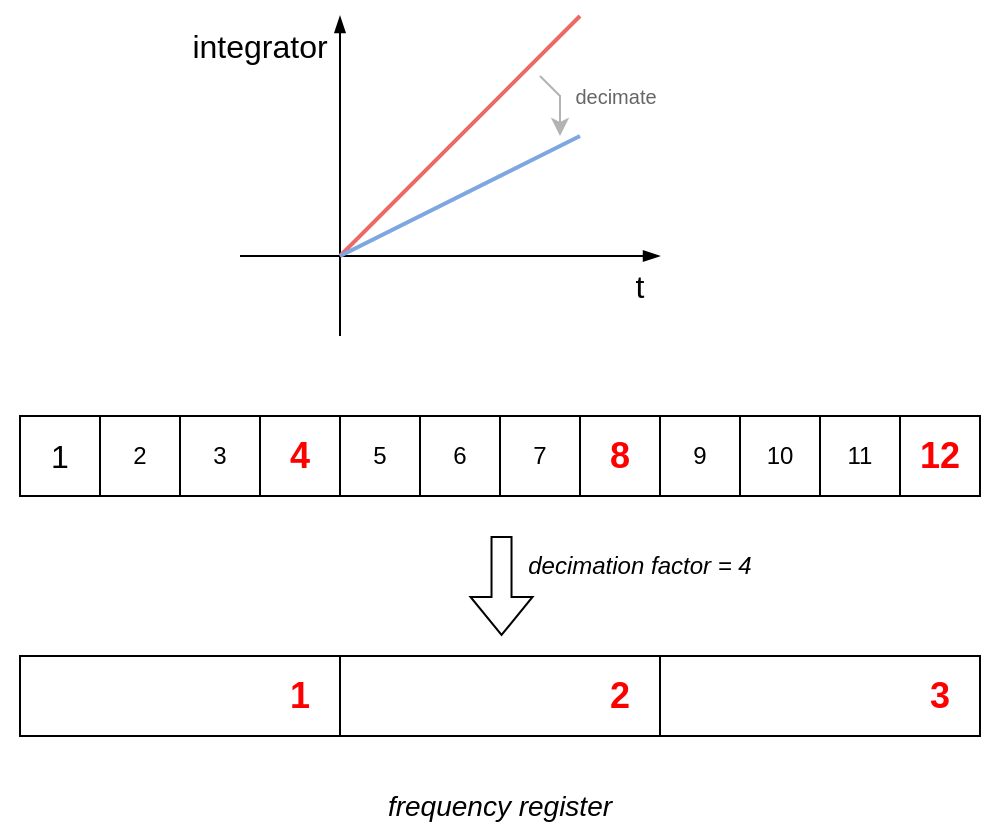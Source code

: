<mxfile version="24.7.6">
  <diagram name="Page-1" id="jINj3cYbaNbGUEZ_ieZX">
    <mxGraphModel dx="739" dy="516" grid="1" gridSize="10" guides="1" tooltips="1" connect="1" arrows="1" fold="1" page="1" pageScale="1" pageWidth="850" pageHeight="1100" math="0" shadow="0">
      <root>
        <mxCell id="0" />
        <mxCell id="1" parent="0" />
        <mxCell id="7I3ds_AqUWlC7D7gJSrE-6" value="" style="group" vertex="1" connectable="0" parent="1">
          <mxGeometry x="240" y="240" width="170" height="40" as="geometry" />
        </mxCell>
        <mxCell id="7I3ds_AqUWlC7D7gJSrE-1" value="" style="rounded=0;whiteSpace=wrap;html=1;" vertex="1" parent="7I3ds_AqUWlC7D7gJSrE-6">
          <mxGeometry width="40" height="40" as="geometry" />
        </mxCell>
        <mxCell id="7I3ds_AqUWlC7D7gJSrE-3" value="" style="rounded=0;whiteSpace=wrap;html=1;" vertex="1" parent="7I3ds_AqUWlC7D7gJSrE-6">
          <mxGeometry x="40" width="40" height="40" as="geometry" />
        </mxCell>
        <mxCell id="7I3ds_AqUWlC7D7gJSrE-4" value="" style="rounded=0;whiteSpace=wrap;html=1;" vertex="1" parent="7I3ds_AqUWlC7D7gJSrE-6">
          <mxGeometry x="80" width="40" height="40" as="geometry" />
        </mxCell>
        <mxCell id="7I3ds_AqUWlC7D7gJSrE-5" value="" style="rounded=0;whiteSpace=wrap;html=1;" vertex="1" parent="7I3ds_AqUWlC7D7gJSrE-6">
          <mxGeometry x="120" width="40" height="40" as="geometry" />
        </mxCell>
        <mxCell id="7I3ds_AqUWlC7D7gJSrE-17" value="&lt;font style=&quot;font-size: 16px;&quot;&gt;1&lt;/font&gt;" style="text;html=1;align=center;verticalAlign=middle;whiteSpace=wrap;rounded=0;" vertex="1" parent="7I3ds_AqUWlC7D7gJSrE-6">
          <mxGeometry x="-10" y="5" width="60" height="30" as="geometry" />
        </mxCell>
        <mxCell id="7I3ds_AqUWlC7D7gJSrE-18" value="2" style="text;html=1;align=center;verticalAlign=middle;whiteSpace=wrap;rounded=0;" vertex="1" parent="7I3ds_AqUWlC7D7gJSrE-6">
          <mxGeometry x="30" y="5" width="60" height="30" as="geometry" />
        </mxCell>
        <mxCell id="7I3ds_AqUWlC7D7gJSrE-19" value="3" style="text;html=1;align=center;verticalAlign=middle;whiteSpace=wrap;rounded=0;" vertex="1" parent="7I3ds_AqUWlC7D7gJSrE-6">
          <mxGeometry x="70" y="5" width="60" height="30" as="geometry" />
        </mxCell>
        <mxCell id="7I3ds_AqUWlC7D7gJSrE-20" value="&lt;font size=&quot;1&quot; color=&quot;#ff0000&quot;&gt;&lt;b&gt;&lt;font style=&quot;font-size: 18px;&quot;&gt;4&lt;/font&gt;&lt;/b&gt;&lt;/font&gt;" style="text;html=1;align=center;verticalAlign=middle;whiteSpace=wrap;rounded=0;" vertex="1" parent="7I3ds_AqUWlC7D7gJSrE-6">
          <mxGeometry x="110" y="5" width="60" height="30" as="geometry" />
        </mxCell>
        <mxCell id="7I3ds_AqUWlC7D7gJSrE-7" value="" style="group" vertex="1" connectable="0" parent="1">
          <mxGeometry x="400" y="240" width="170" height="40" as="geometry" />
        </mxCell>
        <mxCell id="7I3ds_AqUWlC7D7gJSrE-8" value="" style="rounded=0;whiteSpace=wrap;html=1;" vertex="1" parent="7I3ds_AqUWlC7D7gJSrE-7">
          <mxGeometry width="40" height="40" as="geometry" />
        </mxCell>
        <mxCell id="7I3ds_AqUWlC7D7gJSrE-9" value="" style="rounded=0;whiteSpace=wrap;html=1;" vertex="1" parent="7I3ds_AqUWlC7D7gJSrE-7">
          <mxGeometry x="40" width="40" height="40" as="geometry" />
        </mxCell>
        <mxCell id="7I3ds_AqUWlC7D7gJSrE-10" value="" style="rounded=0;whiteSpace=wrap;html=1;" vertex="1" parent="7I3ds_AqUWlC7D7gJSrE-7">
          <mxGeometry x="80" width="40" height="40" as="geometry" />
        </mxCell>
        <mxCell id="7I3ds_AqUWlC7D7gJSrE-11" value="" style="rounded=0;whiteSpace=wrap;html=1;" vertex="1" parent="7I3ds_AqUWlC7D7gJSrE-7">
          <mxGeometry x="120" width="40" height="40" as="geometry" />
        </mxCell>
        <mxCell id="7I3ds_AqUWlC7D7gJSrE-21" value="5" style="text;html=1;align=center;verticalAlign=middle;whiteSpace=wrap;rounded=0;" vertex="1" parent="7I3ds_AqUWlC7D7gJSrE-7">
          <mxGeometry x="-10" y="5" width="60" height="30" as="geometry" />
        </mxCell>
        <mxCell id="7I3ds_AqUWlC7D7gJSrE-22" value="6" style="text;html=1;align=center;verticalAlign=middle;whiteSpace=wrap;rounded=0;" vertex="1" parent="7I3ds_AqUWlC7D7gJSrE-7">
          <mxGeometry x="30" y="5" width="60" height="30" as="geometry" />
        </mxCell>
        <mxCell id="7I3ds_AqUWlC7D7gJSrE-23" value="7" style="text;html=1;align=center;verticalAlign=middle;whiteSpace=wrap;rounded=0;" vertex="1" parent="7I3ds_AqUWlC7D7gJSrE-7">
          <mxGeometry x="70" y="5" width="60" height="30" as="geometry" />
        </mxCell>
        <mxCell id="7I3ds_AqUWlC7D7gJSrE-24" value="&lt;font color=&quot;#ff0000&quot;&gt;&lt;b&gt;&lt;font style=&quot;font-size: 18px;&quot;&gt;8&lt;/font&gt;&lt;/b&gt;&lt;/font&gt;" style="text;html=1;align=center;verticalAlign=middle;whiteSpace=wrap;rounded=0;" vertex="1" parent="7I3ds_AqUWlC7D7gJSrE-7">
          <mxGeometry x="110" y="5" width="60" height="30" as="geometry" />
        </mxCell>
        <mxCell id="7I3ds_AqUWlC7D7gJSrE-12" value="" style="group" vertex="1" connectable="0" parent="1">
          <mxGeometry x="560" y="240" width="170" height="40" as="geometry" />
        </mxCell>
        <mxCell id="7I3ds_AqUWlC7D7gJSrE-13" value="" style="rounded=0;whiteSpace=wrap;html=1;" vertex="1" parent="7I3ds_AqUWlC7D7gJSrE-12">
          <mxGeometry width="40" height="40" as="geometry" />
        </mxCell>
        <mxCell id="7I3ds_AqUWlC7D7gJSrE-14" value="" style="rounded=0;whiteSpace=wrap;html=1;" vertex="1" parent="7I3ds_AqUWlC7D7gJSrE-12">
          <mxGeometry x="40" width="40" height="40" as="geometry" />
        </mxCell>
        <mxCell id="7I3ds_AqUWlC7D7gJSrE-15" value="" style="rounded=0;whiteSpace=wrap;html=1;" vertex="1" parent="7I3ds_AqUWlC7D7gJSrE-12">
          <mxGeometry x="80" width="40" height="40" as="geometry" />
        </mxCell>
        <mxCell id="7I3ds_AqUWlC7D7gJSrE-16" value="" style="rounded=0;whiteSpace=wrap;html=1;" vertex="1" parent="7I3ds_AqUWlC7D7gJSrE-12">
          <mxGeometry x="120" width="40" height="40" as="geometry" />
        </mxCell>
        <mxCell id="7I3ds_AqUWlC7D7gJSrE-25" value="9" style="text;html=1;align=center;verticalAlign=middle;whiteSpace=wrap;rounded=0;" vertex="1" parent="7I3ds_AqUWlC7D7gJSrE-12">
          <mxGeometry x="-10" y="5" width="60" height="30" as="geometry" />
        </mxCell>
        <mxCell id="7I3ds_AqUWlC7D7gJSrE-26" value="10" style="text;html=1;align=center;verticalAlign=middle;whiteSpace=wrap;rounded=0;" vertex="1" parent="7I3ds_AqUWlC7D7gJSrE-12">
          <mxGeometry x="30" y="5" width="60" height="30" as="geometry" />
        </mxCell>
        <mxCell id="7I3ds_AqUWlC7D7gJSrE-27" value="11" style="text;html=1;align=center;verticalAlign=middle;whiteSpace=wrap;rounded=0;" vertex="1" parent="7I3ds_AqUWlC7D7gJSrE-12">
          <mxGeometry x="70" y="5" width="60" height="30" as="geometry" />
        </mxCell>
        <mxCell id="7I3ds_AqUWlC7D7gJSrE-28" value="&lt;font style=&quot;font-size: 18px;&quot; color=&quot;#ff0000&quot;&gt;&lt;b&gt;12&lt;/b&gt;&lt;/font&gt;" style="text;html=1;align=center;verticalAlign=middle;whiteSpace=wrap;rounded=0;" vertex="1" parent="7I3ds_AqUWlC7D7gJSrE-12">
          <mxGeometry x="110" y="5" width="60" height="30" as="geometry" />
        </mxCell>
        <mxCell id="7I3ds_AqUWlC7D7gJSrE-29" value="" style="rounded=0;whiteSpace=wrap;html=1;" vertex="1" parent="1">
          <mxGeometry x="240" y="360" width="160" height="40" as="geometry" />
        </mxCell>
        <mxCell id="7I3ds_AqUWlC7D7gJSrE-30" value="" style="rounded=0;whiteSpace=wrap;html=1;" vertex="1" parent="1">
          <mxGeometry x="400" y="360" width="160" height="40" as="geometry" />
        </mxCell>
        <mxCell id="7I3ds_AqUWlC7D7gJSrE-31" value="" style="rounded=0;whiteSpace=wrap;html=1;" vertex="1" parent="1">
          <mxGeometry x="560" y="360" width="160" height="40" as="geometry" />
        </mxCell>
        <mxCell id="7I3ds_AqUWlC7D7gJSrE-32" value="&lt;font size=&quot;1&quot; color=&quot;#ff0000&quot;&gt;&lt;b style=&quot;font-size: 18px;&quot;&gt;1&lt;/b&gt;&lt;/font&gt;" style="text;html=1;align=center;verticalAlign=middle;whiteSpace=wrap;rounded=0;" vertex="1" parent="1">
          <mxGeometry x="350" y="365" width="60" height="30" as="geometry" />
        </mxCell>
        <mxCell id="7I3ds_AqUWlC7D7gJSrE-33" value="&lt;font style=&quot;font-size: 18px;&quot; color=&quot;#ff0000&quot;&gt;&lt;b&gt;2&lt;/b&gt;&lt;/font&gt;" style="text;html=1;align=center;verticalAlign=middle;whiteSpace=wrap;rounded=0;" vertex="1" parent="1">
          <mxGeometry x="510" y="365" width="60" height="30" as="geometry" />
        </mxCell>
        <mxCell id="7I3ds_AqUWlC7D7gJSrE-34" value="&lt;font size=&quot;1&quot; color=&quot;#ff0000&quot;&gt;&lt;b style=&quot;font-size: 18px;&quot;&gt;3&lt;/b&gt;&lt;/font&gt;" style="text;html=1;align=center;verticalAlign=middle;whiteSpace=wrap;rounded=0;" vertex="1" parent="1">
          <mxGeometry x="670" y="365" width="60" height="30" as="geometry" />
        </mxCell>
        <mxCell id="7I3ds_AqUWlC7D7gJSrE-35" value="" style="shape=flexArrow;endArrow=classic;html=1;rounded=0;" edge="1" parent="1">
          <mxGeometry width="50" height="50" relative="1" as="geometry">
            <mxPoint x="480.76" y="300" as="sourcePoint" />
            <mxPoint x="480.76" y="350" as="targetPoint" />
          </mxGeometry>
        </mxCell>
        <mxCell id="7I3ds_AqUWlC7D7gJSrE-36" value="&lt;i&gt;decimation factor = 4&lt;/i&gt;" style="text;html=1;align=center;verticalAlign=middle;whiteSpace=wrap;rounded=0;" vertex="1" parent="1">
          <mxGeometry x="490" y="300" width="120" height="30" as="geometry" />
        </mxCell>
        <mxCell id="7I3ds_AqUWlC7D7gJSrE-38" value="&lt;font style=&quot;font-size: 14px;&quot;&gt;&lt;i&gt;frequency register&lt;br&gt;&lt;/i&gt;&lt;/font&gt;" style="text;html=1;align=center;verticalAlign=middle;whiteSpace=wrap;rounded=0;" vertex="1" parent="1">
          <mxGeometry x="420" y="420" width="120" height="30" as="geometry" />
        </mxCell>
        <mxCell id="7I3ds_AqUWlC7D7gJSrE-39" value="" style="endArrow=blockThin;html=1;rounded=0;endFill=1;" edge="1" parent="1">
          <mxGeometry width="50" height="50" relative="1" as="geometry">
            <mxPoint x="350" y="160" as="sourcePoint" />
            <mxPoint x="560" y="160" as="targetPoint" />
          </mxGeometry>
        </mxCell>
        <mxCell id="7I3ds_AqUWlC7D7gJSrE-40" value="" style="endArrow=blockThin;html=1;rounded=0;endFill=1;" edge="1" parent="1">
          <mxGeometry width="50" height="50" relative="1" as="geometry">
            <mxPoint x="400" y="200" as="sourcePoint" />
            <mxPoint x="400" y="40" as="targetPoint" />
          </mxGeometry>
        </mxCell>
        <mxCell id="7I3ds_AqUWlC7D7gJSrE-41" value="" style="endArrow=none;html=1;rounded=0;strokeColor=#EA6B66;strokeWidth=2;" edge="1" parent="1">
          <mxGeometry width="50" height="50" relative="1" as="geometry">
            <mxPoint x="400" y="160" as="sourcePoint" />
            <mxPoint x="520" y="40" as="targetPoint" />
          </mxGeometry>
        </mxCell>
        <mxCell id="7I3ds_AqUWlC7D7gJSrE-42" value="" style="endArrow=none;html=1;rounded=0;strokeColor=#7EA6E0;strokeWidth=2;" edge="1" parent="1">
          <mxGeometry width="50" height="50" relative="1" as="geometry">
            <mxPoint x="400" y="160" as="sourcePoint" />
            <mxPoint x="520" y="100" as="targetPoint" />
          </mxGeometry>
        </mxCell>
        <mxCell id="7I3ds_AqUWlC7D7gJSrE-43" value="&lt;font style=&quot;font-size: 16px;&quot;&gt;integrator&lt;/font&gt;" style="text;html=1;align=center;verticalAlign=middle;whiteSpace=wrap;rounded=0;" vertex="1" parent="1">
          <mxGeometry x="330" y="40" width="60" height="30" as="geometry" />
        </mxCell>
        <mxCell id="7I3ds_AqUWlC7D7gJSrE-44" value="&lt;font style=&quot;font-size: 16px;&quot;&gt;t&lt;/font&gt;" style="text;html=1;align=center;verticalAlign=middle;whiteSpace=wrap;rounded=0;" vertex="1" parent="1">
          <mxGeometry x="520" y="160" width="60" height="30" as="geometry" />
        </mxCell>
        <mxCell id="7I3ds_AqUWlC7D7gJSrE-47" value="" style="endArrow=classic;html=1;rounded=0;strokeColor=#B3B3B3;" edge="1" parent="1">
          <mxGeometry width="50" height="50" relative="1" as="geometry">
            <mxPoint x="500" y="70" as="sourcePoint" />
            <mxPoint x="510" y="100" as="targetPoint" />
            <Array as="points">
              <mxPoint x="510" y="80" />
            </Array>
          </mxGeometry>
        </mxCell>
        <mxCell id="7I3ds_AqUWlC7D7gJSrE-48" value="&lt;font style=&quot;font-size: 10px;&quot; color=&quot;#666666&quot;&gt;decimate&lt;/font&gt;" style="text;html=1;align=center;verticalAlign=middle;whiteSpace=wrap;rounded=0;" vertex="1" parent="1">
          <mxGeometry x="508" y="65" width="60" height="30" as="geometry" />
        </mxCell>
      </root>
    </mxGraphModel>
  </diagram>
</mxfile>
